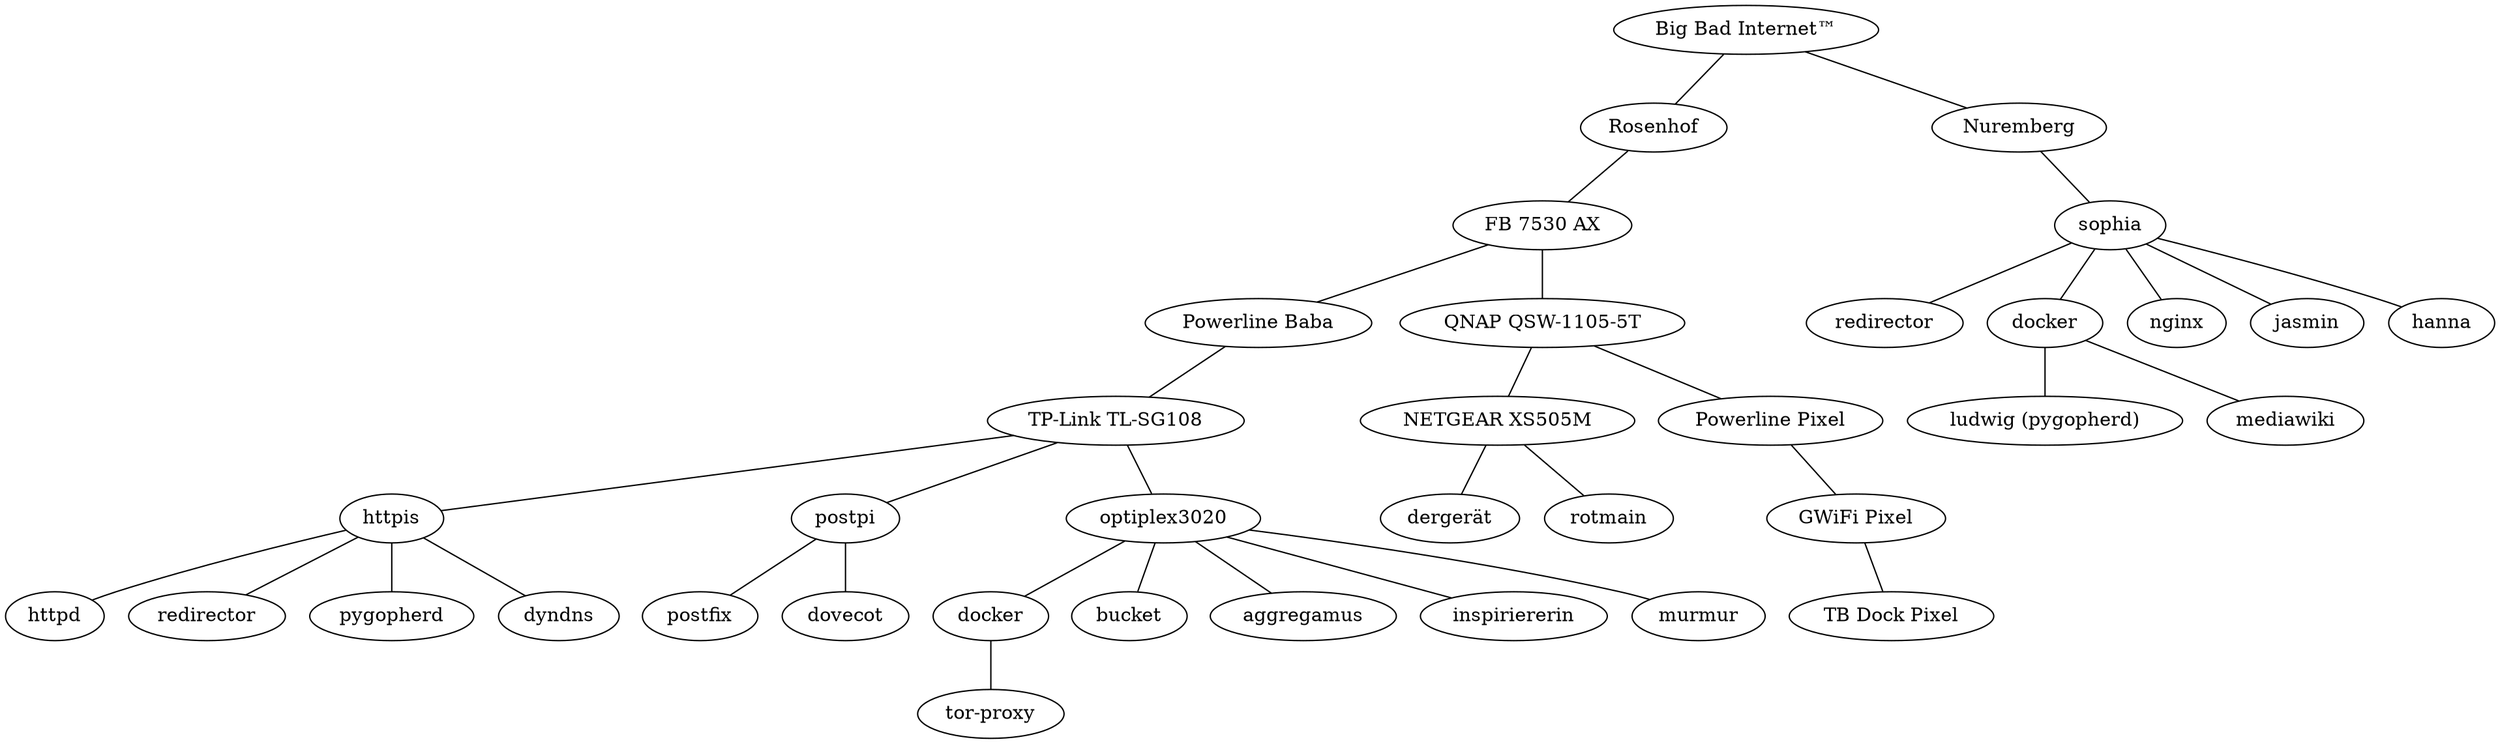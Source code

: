graph {
  "Big Bad Internet™" -- Rosenhof

  Rosenhof -- "FB 7530 AX"
  "FB 7530 AX" -- "Powerline Baba"
  "FB 7530 AX" -- "QNAP QSW-1105-5T"
  "QNAP QSW-1105-5T" -- "NETGEAR XS505M"
  "NETGEAR XS505M" -- dergerät
  "QNAP QSW-1105-5T" -- "Powerline Pixel"
  "Powerline Pixel" -- "GWiFi Pixel"
  "GWiFi Pixel" -- "TB Dock Pixel"
  "Powerline Baba" -- "TP-Link TL-SG108"

  "NETGEAR XS505M" -- rotmain

  "TP-Link TL-SG108" -- httpis
  httpis -- httpd
  httpis -- redirector
  httpis -- pygopherd
  httpis -- dyndns

  "TP-Link TL-SG108" -- postpi
  postpi -- postfix
  postpi -- dovecot

  "TP-Link TL-SG108" -- optiplex3020
  dockerop [label=docker]
  optiplex3020 -- dockerop
  dockerop -- "tor-proxy"
  optiplex3020 -- bucket
  optiplex3020 -- aggregamus
  optiplex3020 -- inspiriererin
  optiplex3020 -- murmur

  "Big Bad Internet™" -- Nuremberg
  Nuremberg -- sophia
  redirectorkek [label=redirector]
  dockersophia [label=docker]
  sophia -- nginx
  sophia -- dockersophia
  dockersophia -- "ludwig (pygopherd)"
  dockersophia -- mediawiki
  sophia -- redirectorkek
  sophia -- jasmin
  sophia -- hanna
}
